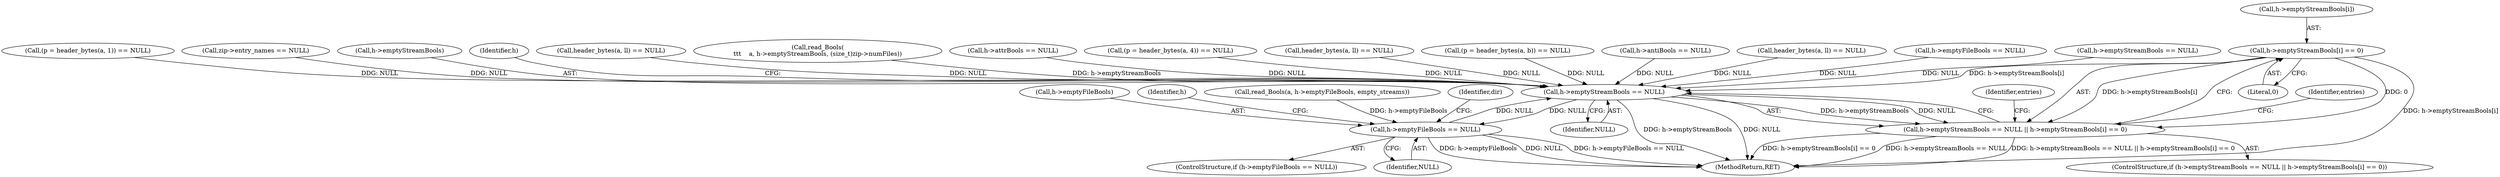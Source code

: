 digraph "0_libarchive_7f17c791dcfd8c0416e2cd2485b19410e47ef126@array" {
"1000934" [label="(Call,h->emptyStreamBools[i] == 0)"];
"1000929" [label="(Call,h->emptyStreamBools == NULL)"];
"1000928" [label="(Call,h->emptyStreamBools == NULL || h->emptyStreamBools[i] == 0)"];
"1001028" [label="(Call,h->emptyFileBools == NULL)"];
"1001027" [label="(ControlStructure,if (h->emptyFileBools == NULL))"];
"1001029" [label="(Call,h->emptyFileBools)"];
"1001041" [label="(Identifier,h)"];
"1000935" [label="(Call,h->emptyStreamBools[i])"];
"1000933" [label="(Identifier,NULL)"];
"1000400" [label="(Call,h->emptyStreamBools == NULL)"];
"1000495" [label="(Call,read_Bools(a, h->emptyFileBools, empty_streams))"];
"1000328" [label="(Call,(p = header_bytes(a, 1)) == NULL)"];
"1000627" [label="(Call,zip->entry_names == NULL)"];
"1000930" [label="(Call,h->emptyStreamBools)"];
"1000937" [label="(Identifier,h)"];
"1000928" [label="(Call,h->emptyStreamBools == NULL || h->emptyStreamBools[i] == 0)"];
"1001028" [label="(Call,h->emptyFileBools == NULL)"];
"1000513" [label="(Call,header_bytes(a, ll) == NULL)"];
"1000951" [label="(Identifier,entries)"];
"1001032" [label="(Identifier,NULL)"];
"1000410" [label="(Call,read_Bools(\n\t\t\t    a, h->emptyStreamBools, (size_t)zip->numFiles))"];
"1000804" [label="(Call,h->attrBools == NULL)"];
"1000940" [label="(Literal,0)"];
"1001034" [label="(Identifier,dir)"];
"1000927" [label="(ControlStructure,if (h->emptyStreamBools == NULL || h->emptyStreamBools[i] == 0))"];
"1000934" [label="(Call,h->emptyStreamBools[i] == 0)"];
"1000862" [label="(Call,(p = header_bytes(a, 4)) == NULL)"];
"1000455" [label="(Call,header_bytes(a, ll) == NULL)"];
"1000659" [label="(Call,(p = header_bytes(a, b)) == NULL)"];
"1000929" [label="(Call,h->emptyStreamBools == NULL)"];
"1000543" [label="(Call,h->antiBools == NULL)"];
"1001307" [label="(MethodReturn,RET)"];
"1000944" [label="(Identifier,entries)"];
"1000889" [label="(Call,header_bytes(a, ll) == NULL)"];
"1000485" [label="(Call,h->emptyFileBools == NULL)"];
"1000934" -> "1000928"  [label="AST: "];
"1000934" -> "1000940"  [label="CFG: "];
"1000935" -> "1000934"  [label="AST: "];
"1000940" -> "1000934"  [label="AST: "];
"1000928" -> "1000934"  [label="CFG: "];
"1000934" -> "1001307"  [label="DDG: h->emptyStreamBools[i]"];
"1000934" -> "1000929"  [label="DDG: h->emptyStreamBools[i]"];
"1000934" -> "1000928"  [label="DDG: h->emptyStreamBools[i]"];
"1000934" -> "1000928"  [label="DDG: 0"];
"1000929" -> "1000928"  [label="AST: "];
"1000929" -> "1000933"  [label="CFG: "];
"1000930" -> "1000929"  [label="AST: "];
"1000933" -> "1000929"  [label="AST: "];
"1000937" -> "1000929"  [label="CFG: "];
"1000928" -> "1000929"  [label="CFG: "];
"1000929" -> "1001307"  [label="DDG: NULL"];
"1000929" -> "1001307"  [label="DDG: h->emptyStreamBools"];
"1000929" -> "1000928"  [label="DDG: h->emptyStreamBools"];
"1000929" -> "1000928"  [label="DDG: NULL"];
"1000410" -> "1000929"  [label="DDG: h->emptyStreamBools"];
"1000328" -> "1000929"  [label="DDG: NULL"];
"1000889" -> "1000929"  [label="DDG: NULL"];
"1000485" -> "1000929"  [label="DDG: NULL"];
"1000400" -> "1000929"  [label="DDG: NULL"];
"1000627" -> "1000929"  [label="DDG: NULL"];
"1000513" -> "1000929"  [label="DDG: NULL"];
"1000804" -> "1000929"  [label="DDG: NULL"];
"1000455" -> "1000929"  [label="DDG: NULL"];
"1000543" -> "1000929"  [label="DDG: NULL"];
"1000862" -> "1000929"  [label="DDG: NULL"];
"1001028" -> "1000929"  [label="DDG: NULL"];
"1000659" -> "1000929"  [label="DDG: NULL"];
"1000929" -> "1001028"  [label="DDG: NULL"];
"1000928" -> "1000927"  [label="AST: "];
"1000944" -> "1000928"  [label="CFG: "];
"1000951" -> "1000928"  [label="CFG: "];
"1000928" -> "1001307"  [label="DDG: h->emptyStreamBools[i] == 0"];
"1000928" -> "1001307"  [label="DDG: h->emptyStreamBools == NULL"];
"1000928" -> "1001307"  [label="DDG: h->emptyStreamBools == NULL || h->emptyStreamBools[i] == 0"];
"1001028" -> "1001027"  [label="AST: "];
"1001028" -> "1001032"  [label="CFG: "];
"1001029" -> "1001028"  [label="AST: "];
"1001032" -> "1001028"  [label="AST: "];
"1001034" -> "1001028"  [label="CFG: "];
"1001041" -> "1001028"  [label="CFG: "];
"1001028" -> "1001307"  [label="DDG: h->emptyFileBools == NULL"];
"1001028" -> "1001307"  [label="DDG: h->emptyFileBools"];
"1001028" -> "1001307"  [label="DDG: NULL"];
"1000495" -> "1001028"  [label="DDG: h->emptyFileBools"];
}
